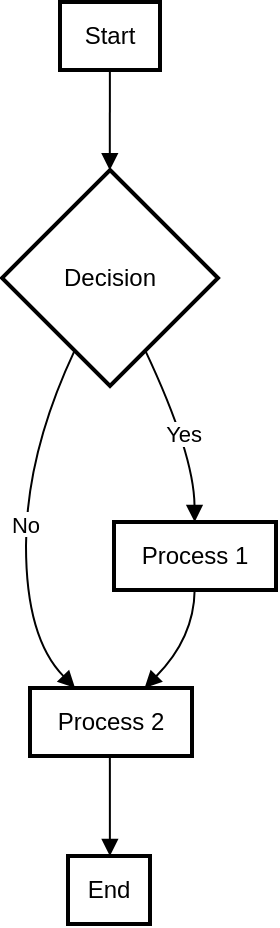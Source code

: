 <mxfile version="24.2.2" type="github">
  <diagram name="Page-1" id="VU8Ru1HuBUBBnJY4a69N">
    <mxGraphModel>
      <root>
        <mxCell id="0" />
        <mxCell id="1" parent="0" />
        <mxCell id="2" value="Start" style="whiteSpace=wrap;strokeWidth=2;" vertex="1" parent="1">
          <mxGeometry x="29" width="50" height="34" as="geometry" />
        </mxCell>
        <mxCell id="3" value="Decision" style="rhombus;strokeWidth=2;whiteSpace=wrap;" vertex="1" parent="1">
          <mxGeometry y="84" width="108" height="108" as="geometry" />
        </mxCell>
        <mxCell id="4" value="Process 1" style="whiteSpace=wrap;strokeWidth=2;" vertex="1" parent="1">
          <mxGeometry x="56" y="260" width="81" height="34" as="geometry" />
        </mxCell>
        <mxCell id="5" value="Process 2" style="whiteSpace=wrap;strokeWidth=2;" vertex="1" parent="1">
          <mxGeometry x="14" y="343" width="81" height="34" as="geometry" />
        </mxCell>
        <mxCell id="6" value="End" style="whiteSpace=wrap;strokeWidth=2;" vertex="1" parent="1">
          <mxGeometry x="33" y="427" width="41" height="34" as="geometry" />
        </mxCell>
        <mxCell id="7" value="" style="curved=1;startArrow=none;endArrow=block;exitX=0.499;exitY=0.985;entryX=0.499;entryY=-0.005;" edge="1" parent="1" source="2" target="3">
          <mxGeometry relative="1" as="geometry">
            <Array as="points" />
          </mxGeometry>
        </mxCell>
        <mxCell id="8" value="Yes" style="curved=1;startArrow=none;endArrow=block;exitX=0.74;exitY=0.994;entryX=0.498;entryY=-0.003;" edge="1" parent="1" source="3" target="4">
          <mxGeometry relative="1" as="geometry">
            <Array as="points">
              <mxPoint x="96" y="226" />
            </Array>
          </mxGeometry>
        </mxCell>
        <mxCell id="9" value="No" style="curved=1;startArrow=none;endArrow=block;exitX=0.259;exitY=0.994;entryX=0.283;entryY=0.011;" edge="1" parent="1" source="3" target="5">
          <mxGeometry relative="1" as="geometry">
            <Array as="points">
              <mxPoint x="12" y="226" />
              <mxPoint x="12" y="318" />
            </Array>
          </mxGeometry>
        </mxCell>
        <mxCell id="10" value="" style="curved=1;startArrow=none;endArrow=block;exitX=0.498;exitY=0.982;entryX=0.703;entryY=0.011;" edge="1" parent="1" source="4" target="5">
          <mxGeometry relative="1" as="geometry">
            <Array as="points">
              <mxPoint x="96" y="318" />
            </Array>
          </mxGeometry>
        </mxCell>
        <mxCell id="11" value="" style="curved=1;startArrow=none;endArrow=block;exitX=0.493;exitY=0.997;entryX=0.511;entryY=-0.003;" edge="1" parent="1" source="5" target="6">
          <mxGeometry relative="1" as="geometry">
            <Array as="points" />
          </mxGeometry>
        </mxCell>
      </root>
    </mxGraphModel>
  </diagram>
</mxfile>
